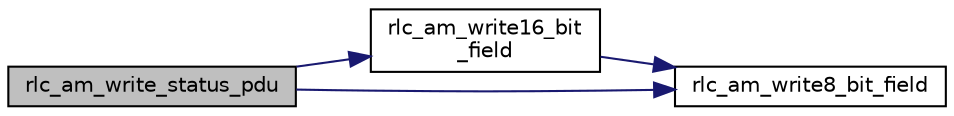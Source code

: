 digraph "rlc_am_write_status_pdu"
{
 // LATEX_PDF_SIZE
  edge [fontname="Helvetica",fontsize="10",labelfontname="Helvetica",labelfontsize="10"];
  node [fontname="Helvetica",fontsize="10",shape=record];
  rankdir="LR";
  Node1 [label="rlc_am_write_status_pdu",height=0.2,width=0.4,color="black", fillcolor="grey75", style="filled", fontcolor="black",tooltip="Remove all marked holes for PDU with sequence number \"snP\"."];
  Node1 -> Node2 [color="midnightblue",fontsize="10",style="solid",fontname="Helvetica"];
  Node2 [label="rlc_am_write16_bit\l_field",height=0.2,width=0.4,color="black", fillcolor="white", style="filled",URL="$group__em.html#ga652c5fc3c6fb1891deb4a33bd9808b53",tooltip="Write N bits (max 16) in a byte area seen as a bit-field with the help of a byte index and a modulo 8..."];
  Node2 -> Node3 [color="midnightblue",fontsize="10",style="solid",fontname="Helvetica"];
  Node3 [label="rlc_am_write8_bit_field",height=0.2,width=0.4,color="black", fillcolor="white", style="filled",URL="$group__em.html#ga95cbd97c49ca152369604bce93b8a49e",tooltip="Write N bits (max 8) in a byte area seen as a bit-field with the help of a byte index and a modulo 8 ..."];
  Node1 -> Node3 [color="midnightblue",fontsize="10",style="solid",fontname="Helvetica"];
}
